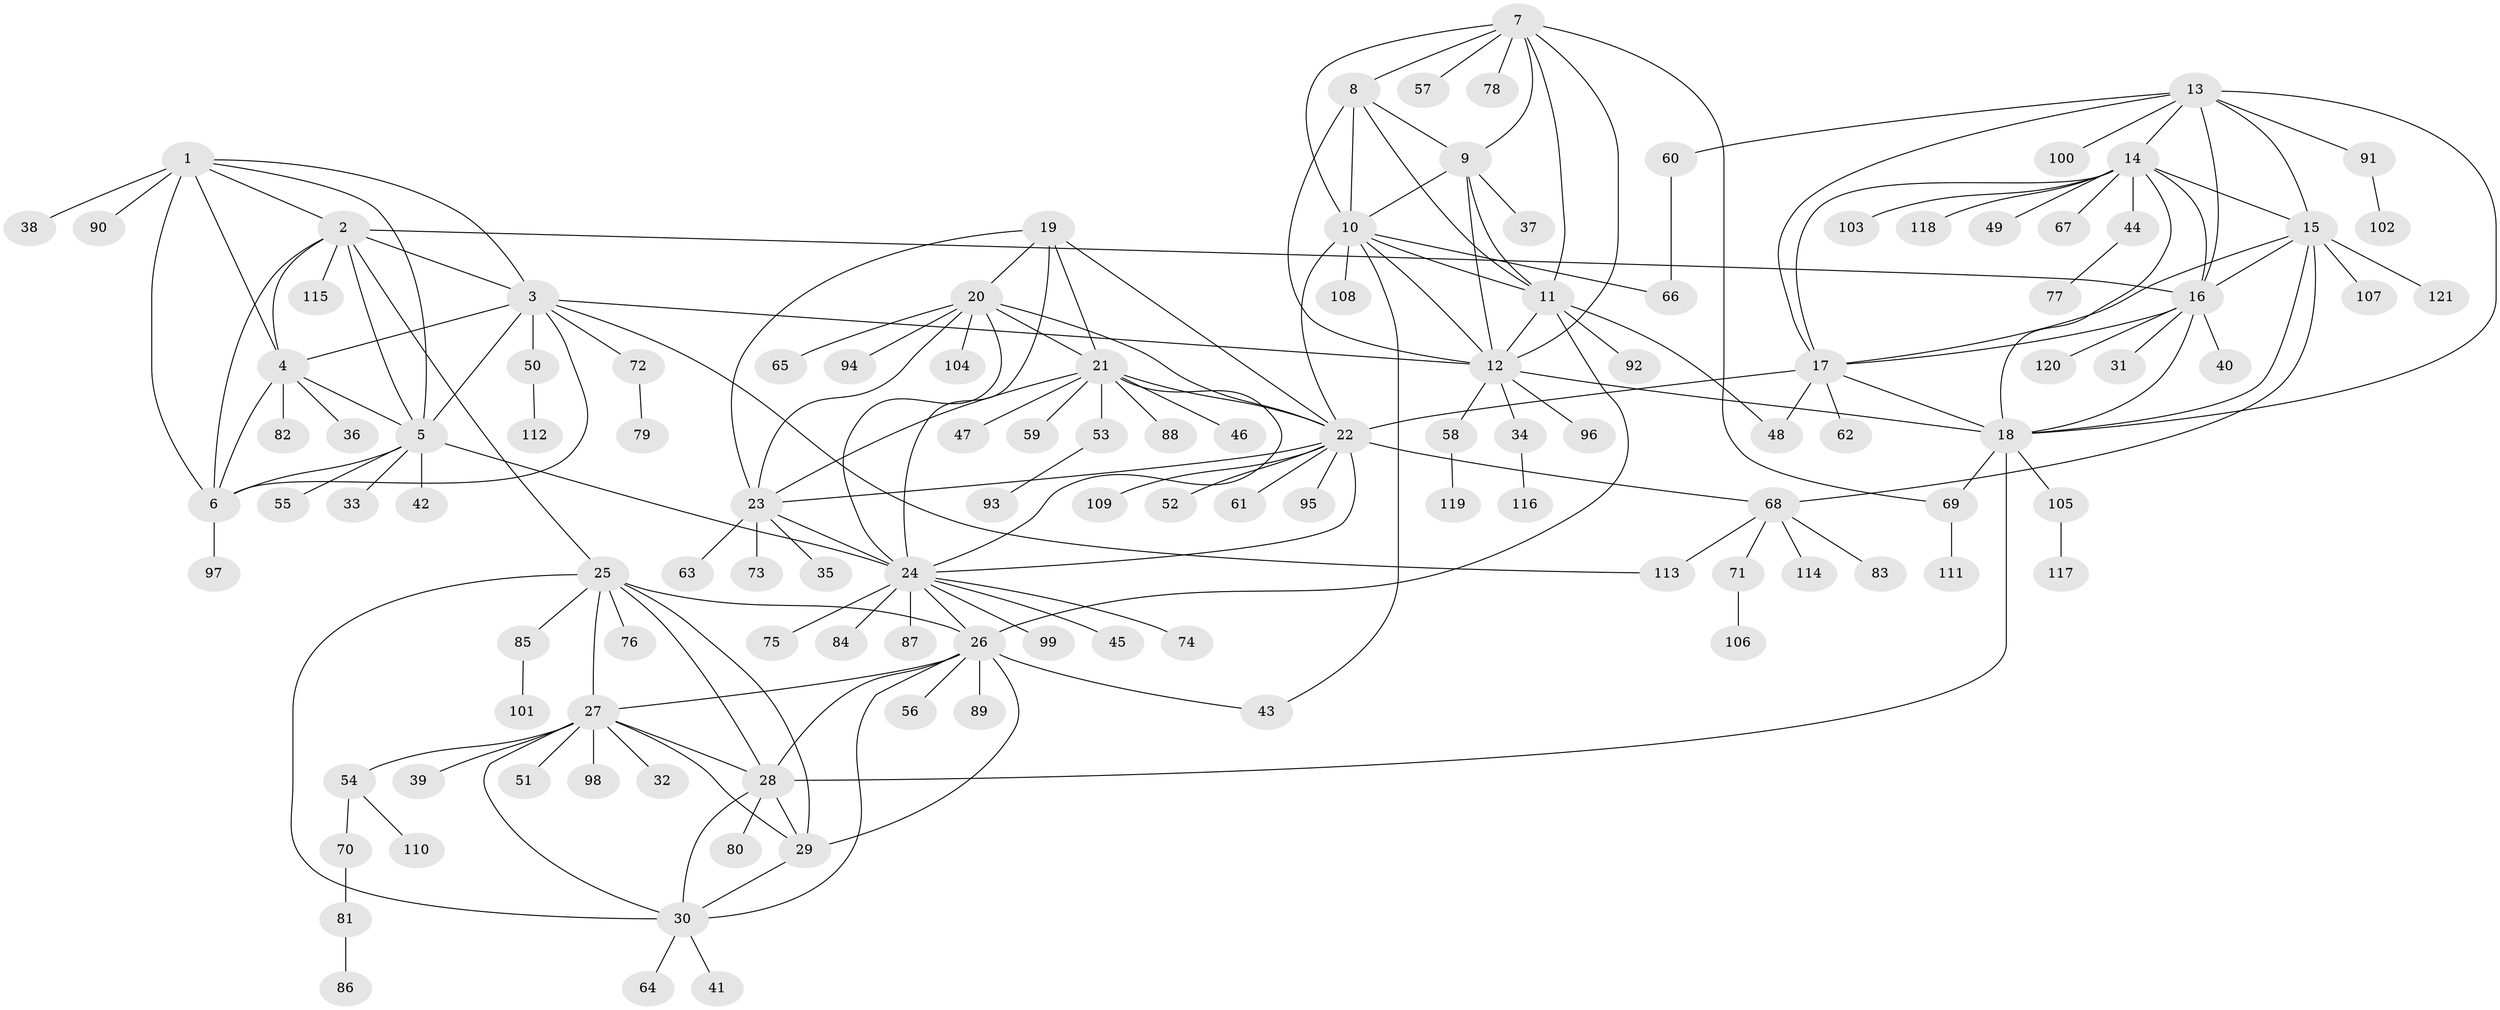// coarse degree distribution, {7: 0.042105263157894736, 11: 0.010526315789473684, 8: 0.031578947368421054, 5: 0.021052631578947368, 6: 0.021052631578947368, 4: 0.031578947368421054, 10: 0.042105263157894736, 9: 0.010526315789473684, 15: 0.010526315789473684, 13: 0.010526315789473684, 1: 0.6526315789473685, 2: 0.09473684210526316, 3: 0.021052631578947368}
// Generated by graph-tools (version 1.1) at 2025/24/03/03/25 07:24:09]
// undirected, 121 vertices, 182 edges
graph export_dot {
graph [start="1"]
  node [color=gray90,style=filled];
  1;
  2;
  3;
  4;
  5;
  6;
  7;
  8;
  9;
  10;
  11;
  12;
  13;
  14;
  15;
  16;
  17;
  18;
  19;
  20;
  21;
  22;
  23;
  24;
  25;
  26;
  27;
  28;
  29;
  30;
  31;
  32;
  33;
  34;
  35;
  36;
  37;
  38;
  39;
  40;
  41;
  42;
  43;
  44;
  45;
  46;
  47;
  48;
  49;
  50;
  51;
  52;
  53;
  54;
  55;
  56;
  57;
  58;
  59;
  60;
  61;
  62;
  63;
  64;
  65;
  66;
  67;
  68;
  69;
  70;
  71;
  72;
  73;
  74;
  75;
  76;
  77;
  78;
  79;
  80;
  81;
  82;
  83;
  84;
  85;
  86;
  87;
  88;
  89;
  90;
  91;
  92;
  93;
  94;
  95;
  96;
  97;
  98;
  99;
  100;
  101;
  102;
  103;
  104;
  105;
  106;
  107;
  108;
  109;
  110;
  111;
  112;
  113;
  114;
  115;
  116;
  117;
  118;
  119;
  120;
  121;
  1 -- 2;
  1 -- 3;
  1 -- 4;
  1 -- 5;
  1 -- 6;
  1 -- 38;
  1 -- 90;
  2 -- 3;
  2 -- 4;
  2 -- 5;
  2 -- 6;
  2 -- 16;
  2 -- 25;
  2 -- 115;
  3 -- 4;
  3 -- 5;
  3 -- 6;
  3 -- 12;
  3 -- 50;
  3 -- 72;
  3 -- 113;
  4 -- 5;
  4 -- 6;
  4 -- 36;
  4 -- 82;
  5 -- 6;
  5 -- 24;
  5 -- 33;
  5 -- 42;
  5 -- 55;
  6 -- 97;
  7 -- 8;
  7 -- 9;
  7 -- 10;
  7 -- 11;
  7 -- 12;
  7 -- 57;
  7 -- 69;
  7 -- 78;
  8 -- 9;
  8 -- 10;
  8 -- 11;
  8 -- 12;
  9 -- 10;
  9 -- 11;
  9 -- 12;
  9 -- 37;
  10 -- 11;
  10 -- 12;
  10 -- 22;
  10 -- 43;
  10 -- 66;
  10 -- 108;
  11 -- 12;
  11 -- 26;
  11 -- 48;
  11 -- 92;
  12 -- 18;
  12 -- 34;
  12 -- 58;
  12 -- 96;
  13 -- 14;
  13 -- 15;
  13 -- 16;
  13 -- 17;
  13 -- 18;
  13 -- 60;
  13 -- 91;
  13 -- 100;
  14 -- 15;
  14 -- 16;
  14 -- 17;
  14 -- 18;
  14 -- 44;
  14 -- 49;
  14 -- 67;
  14 -- 103;
  14 -- 118;
  15 -- 16;
  15 -- 17;
  15 -- 18;
  15 -- 68;
  15 -- 107;
  15 -- 121;
  16 -- 17;
  16 -- 18;
  16 -- 31;
  16 -- 40;
  16 -- 120;
  17 -- 18;
  17 -- 22;
  17 -- 48;
  17 -- 62;
  18 -- 28;
  18 -- 69;
  18 -- 105;
  19 -- 20;
  19 -- 21;
  19 -- 22;
  19 -- 23;
  19 -- 24;
  20 -- 21;
  20 -- 22;
  20 -- 23;
  20 -- 24;
  20 -- 65;
  20 -- 94;
  20 -- 104;
  21 -- 22;
  21 -- 23;
  21 -- 24;
  21 -- 46;
  21 -- 47;
  21 -- 53;
  21 -- 59;
  21 -- 88;
  22 -- 23;
  22 -- 24;
  22 -- 52;
  22 -- 61;
  22 -- 68;
  22 -- 95;
  22 -- 109;
  23 -- 24;
  23 -- 35;
  23 -- 63;
  23 -- 73;
  24 -- 26;
  24 -- 45;
  24 -- 74;
  24 -- 75;
  24 -- 84;
  24 -- 87;
  24 -- 99;
  25 -- 26;
  25 -- 27;
  25 -- 28;
  25 -- 29;
  25 -- 30;
  25 -- 76;
  25 -- 85;
  26 -- 27;
  26 -- 28;
  26 -- 29;
  26 -- 30;
  26 -- 43;
  26 -- 56;
  26 -- 89;
  27 -- 28;
  27 -- 29;
  27 -- 30;
  27 -- 32;
  27 -- 39;
  27 -- 51;
  27 -- 54;
  27 -- 98;
  28 -- 29;
  28 -- 30;
  28 -- 80;
  29 -- 30;
  30 -- 41;
  30 -- 64;
  34 -- 116;
  44 -- 77;
  50 -- 112;
  53 -- 93;
  54 -- 70;
  54 -- 110;
  58 -- 119;
  60 -- 66;
  68 -- 71;
  68 -- 83;
  68 -- 113;
  68 -- 114;
  69 -- 111;
  70 -- 81;
  71 -- 106;
  72 -- 79;
  81 -- 86;
  85 -- 101;
  91 -- 102;
  105 -- 117;
}
